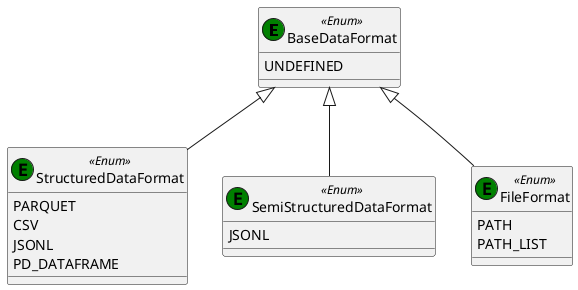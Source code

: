 @startuml

enum BaseDataFormat << (E,green) Enum >> {
  UNDEFINED
}

enum StructuredDataFormat << (E,green) Enum >> {
  PARQUET
  CSV
  JSONL
  PD_DATAFRAME
}

enum SemiStructuredDataFormat << (E,green) Enum >> {
  JSONL
}

enum FileFormat << (E,green) Enum >> {
  PATH
  PATH_LIST
}

BaseDataFormat <|-- StructuredDataFormat
BaseDataFormat <|-- SemiStructuredDataFormat
BaseDataFormat <|-- FileFormat

@enduml
